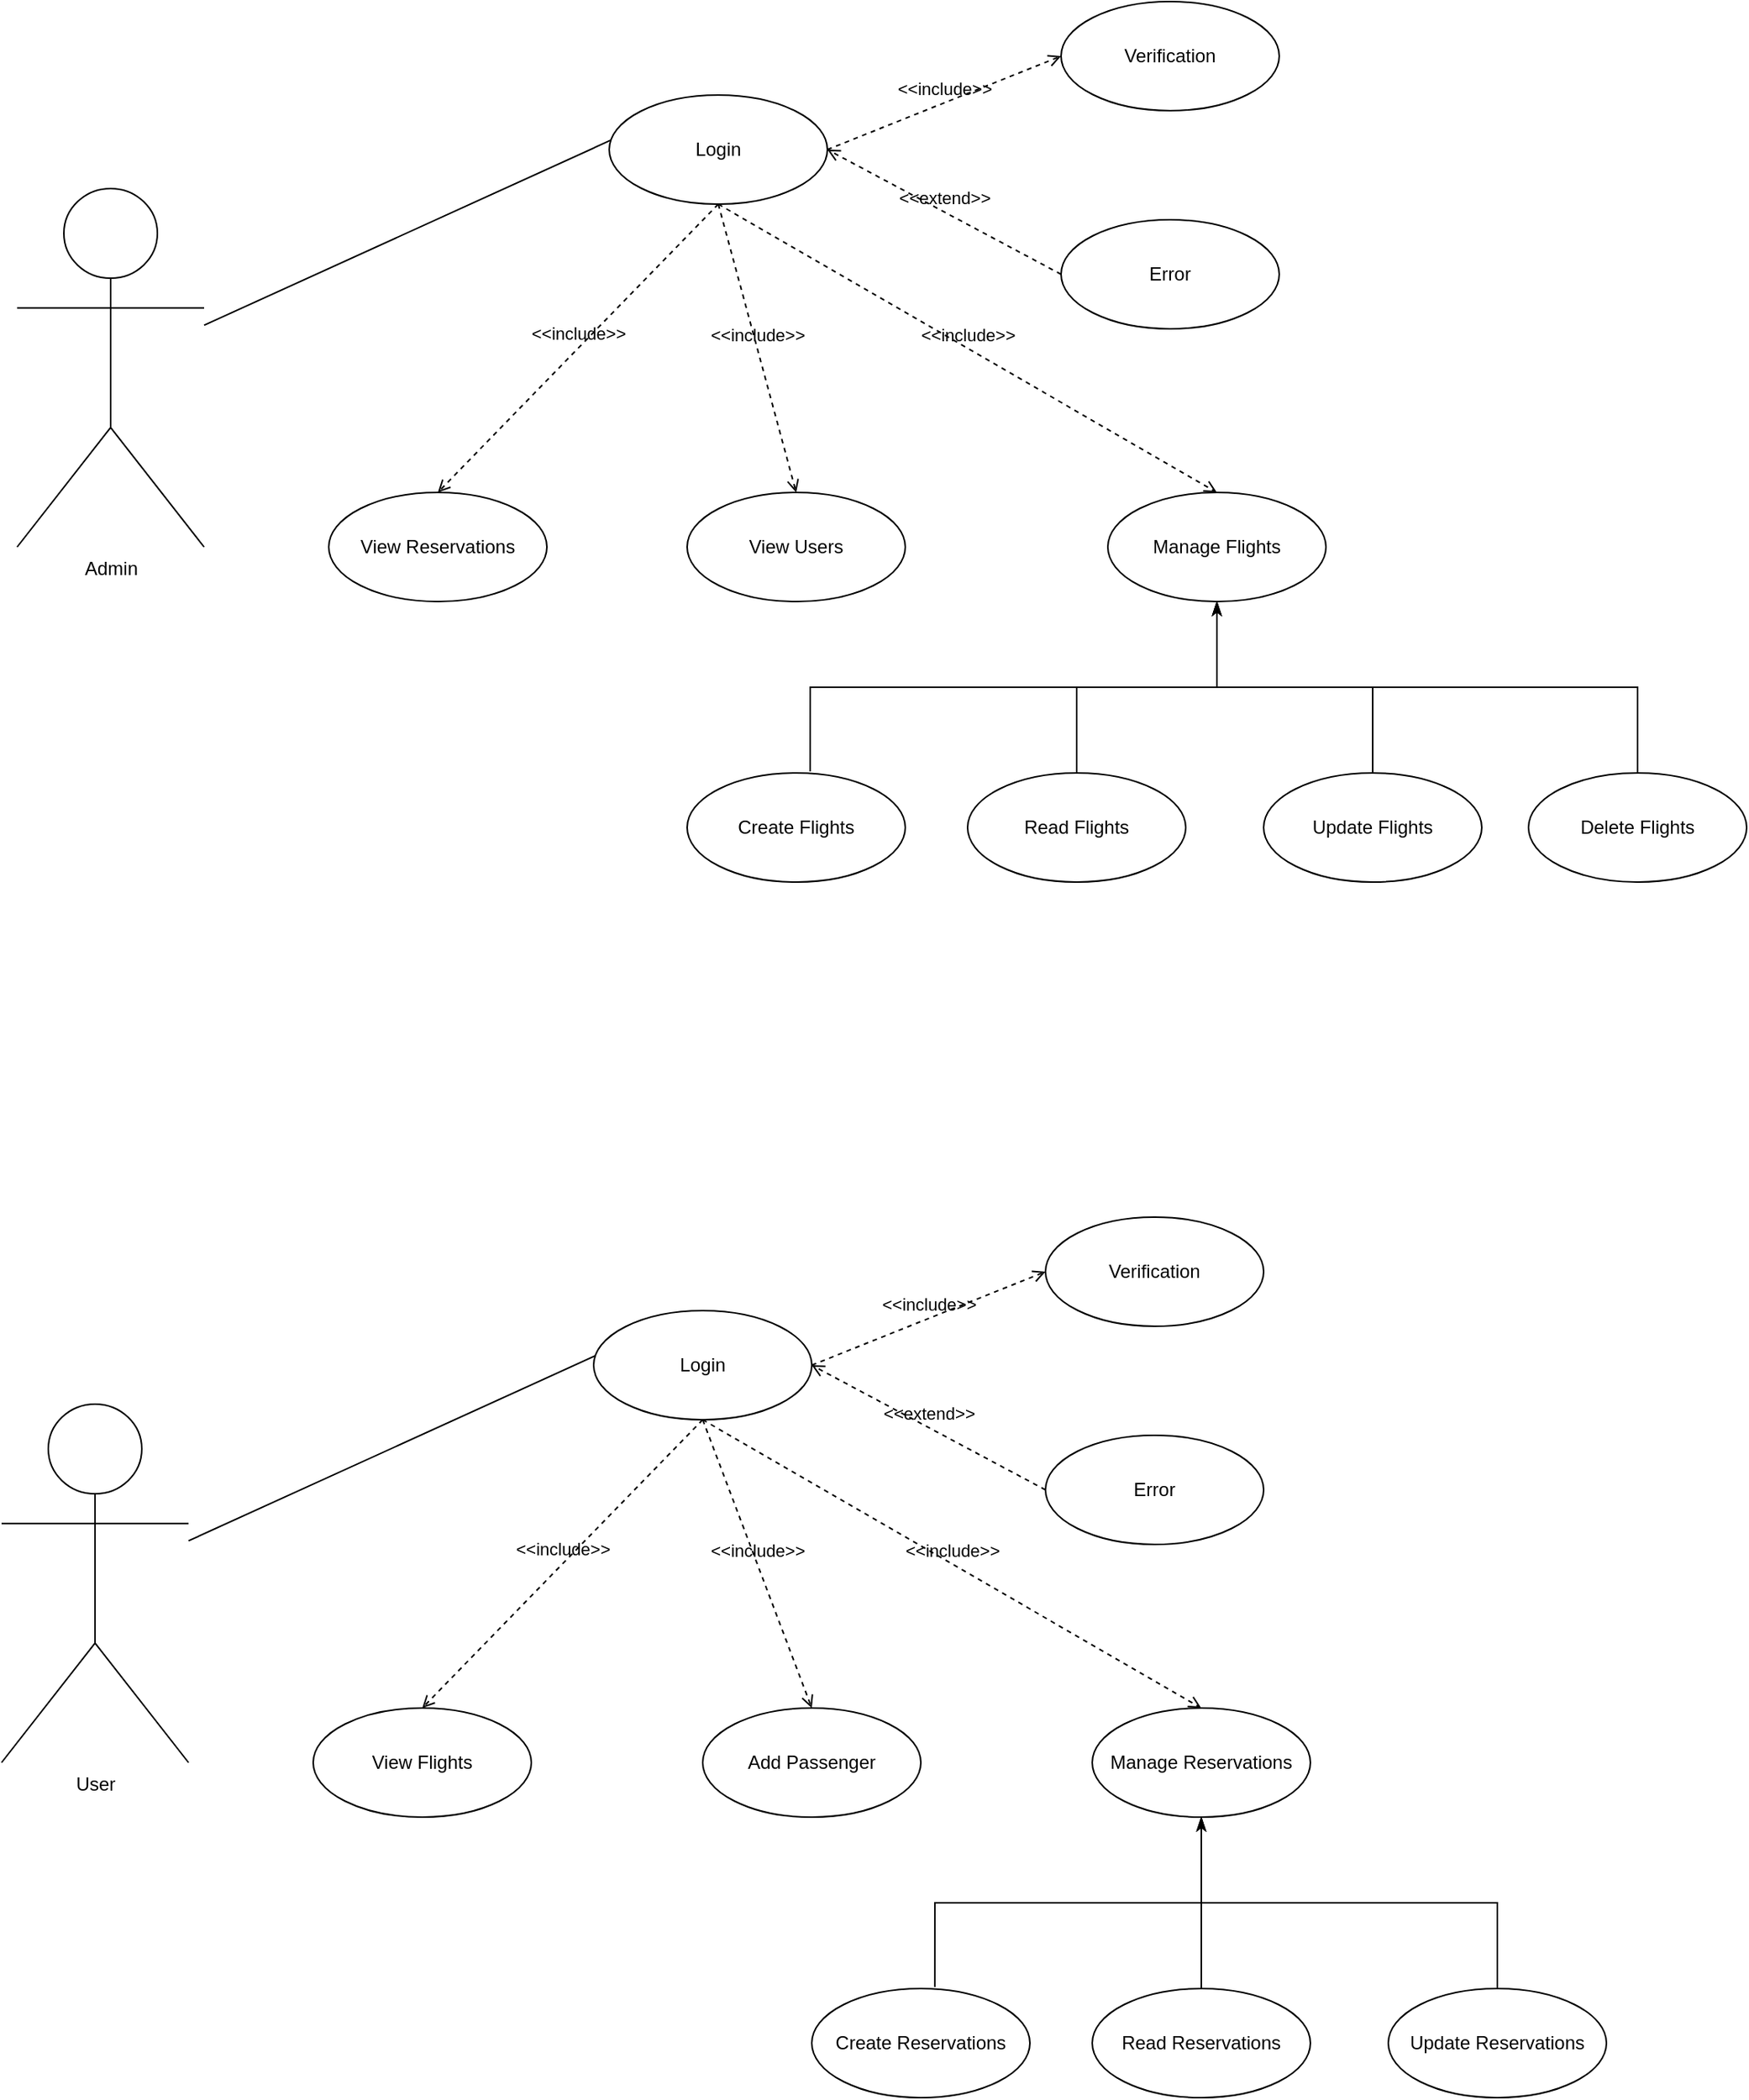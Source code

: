 <mxfile>
    <diagram id="e2Knq5ejBwG0df5FsYgu" name="Use Case">
        <mxGraphModel dx="1971" dy="790" grid="1" gridSize="10" guides="1" tooltips="1" connect="1" arrows="1" fold="1" page="1" pageScale="1" pageWidth="827" pageHeight="1169" math="0" shadow="0">
            <root>
                <mxCell id="5s4d75NhRXf15Bo-to1g-0"/>
                <mxCell id="5s4d75NhRXf15Bo-to1g-1" parent="5s4d75NhRXf15Bo-to1g-0"/>
                <mxCell id="5s4d75NhRXf15Bo-to1g-22" style="rounded=0;orthogonalLoop=1;jettySize=auto;html=1;entryX=0.007;entryY=0.414;entryDx=0;entryDy=0;entryPerimeter=0;startArrow=none;startFill=0;startSize=15;endArrow=none;endFill=0;strokeWidth=1;" parent="5s4d75NhRXf15Bo-to1g-1" source="5s4d75NhRXf15Bo-to1g-2" target="5s4d75NhRXf15Bo-to1g-15" edge="1">
                    <mxGeometry relative="1" as="geometry"/>
                </mxCell>
                <mxCell id="5s4d75NhRXf15Bo-to1g-2" value="Admin" style="shape=umlActor;verticalLabelPosition=bottom;verticalAlign=top;html=1;" parent="5s4d75NhRXf15Bo-to1g-1" vertex="1">
                    <mxGeometry x="-210" y="140" width="120" height="230" as="geometry"/>
                </mxCell>
                <mxCell id="5s4d75NhRXf15Bo-to1g-3" value="Manage Flights" style="ellipse;whiteSpace=wrap;html=1;" parent="5s4d75NhRXf15Bo-to1g-1" vertex="1">
                    <mxGeometry x="490" y="335" width="140" height="70" as="geometry"/>
                </mxCell>
                <mxCell id="5s4d75NhRXf15Bo-to1g-8" style="edgeStyle=orthogonalEdgeStyle;rounded=0;orthogonalLoop=1;jettySize=auto;html=1;startArrow=none;startFill=0;startSize=15;endArrow=classicThin;endFill=1;strokeWidth=1;exitX=0.564;exitY=-0.014;exitDx=0;exitDy=0;exitPerimeter=0;" parent="5s4d75NhRXf15Bo-to1g-1" source="5s4d75NhRXf15Bo-to1g-4" target="5s4d75NhRXf15Bo-to1g-3" edge="1">
                    <mxGeometry relative="1" as="geometry"/>
                </mxCell>
                <mxCell id="5s4d75NhRXf15Bo-to1g-4" value="Create Flights" style="ellipse;whiteSpace=wrap;html=1;" parent="5s4d75NhRXf15Bo-to1g-1" vertex="1">
                    <mxGeometry x="220" y="515" width="140" height="70" as="geometry"/>
                </mxCell>
                <mxCell id="5s4d75NhRXf15Bo-to1g-11" style="edgeStyle=orthogonalEdgeStyle;rounded=0;orthogonalLoop=1;jettySize=auto;html=1;startArrow=none;startFill=0;startSize=15;endArrow=classicThin;endFill=1;strokeWidth=1;" parent="5s4d75NhRXf15Bo-to1g-1" source="5s4d75NhRXf15Bo-to1g-5" target="5s4d75NhRXf15Bo-to1g-3" edge="1">
                    <mxGeometry relative="1" as="geometry"/>
                </mxCell>
                <mxCell id="5s4d75NhRXf15Bo-to1g-5" value="Read Flights" style="ellipse;whiteSpace=wrap;html=1;" parent="5s4d75NhRXf15Bo-to1g-1" vertex="1">
                    <mxGeometry x="400" y="515" width="140" height="70" as="geometry"/>
                </mxCell>
                <mxCell id="5s4d75NhRXf15Bo-to1g-12" style="edgeStyle=orthogonalEdgeStyle;rounded=0;orthogonalLoop=1;jettySize=auto;html=1;startArrow=none;startFill=0;startSize=15;endArrow=classicThin;endFill=1;strokeWidth=1;" parent="5s4d75NhRXf15Bo-to1g-1" source="5s4d75NhRXf15Bo-to1g-6" target="5s4d75NhRXf15Bo-to1g-3" edge="1">
                    <mxGeometry relative="1" as="geometry"/>
                </mxCell>
                <mxCell id="5s4d75NhRXf15Bo-to1g-6" value="Update Flights" style="ellipse;whiteSpace=wrap;html=1;" parent="5s4d75NhRXf15Bo-to1g-1" vertex="1">
                    <mxGeometry x="590" y="515" width="140" height="70" as="geometry"/>
                </mxCell>
                <mxCell id="5s4d75NhRXf15Bo-to1g-13" style="edgeStyle=orthogonalEdgeStyle;rounded=0;orthogonalLoop=1;jettySize=auto;html=1;entryX=0.5;entryY=1;entryDx=0;entryDy=0;startArrow=none;startFill=0;startSize=15;endArrow=classicThin;endFill=1;strokeWidth=1;exitX=0.5;exitY=0;exitDx=0;exitDy=0;" parent="5s4d75NhRXf15Bo-to1g-1" source="5s4d75NhRXf15Bo-to1g-7" target="5s4d75NhRXf15Bo-to1g-3" edge="1">
                    <mxGeometry relative="1" as="geometry"/>
                </mxCell>
                <mxCell id="5s4d75NhRXf15Bo-to1g-7" value="Delete Flights" style="ellipse;whiteSpace=wrap;html=1;" parent="5s4d75NhRXf15Bo-to1g-1" vertex="1">
                    <mxGeometry x="760" y="515" width="140" height="70" as="geometry"/>
                </mxCell>
                <mxCell id="5s4d75NhRXf15Bo-to1g-14" value="View Reservations" style="ellipse;whiteSpace=wrap;html=1;" parent="5s4d75NhRXf15Bo-to1g-1" vertex="1">
                    <mxGeometry x="-10" y="335" width="140" height="70" as="geometry"/>
                </mxCell>
                <mxCell id="5s4d75NhRXf15Bo-to1g-15" value="Login" style="ellipse;whiteSpace=wrap;html=1;" parent="5s4d75NhRXf15Bo-to1g-1" vertex="1">
                    <mxGeometry x="170" y="80" width="140" height="70" as="geometry"/>
                </mxCell>
                <mxCell id="5s4d75NhRXf15Bo-to1g-16" value="Verification" style="ellipse;whiteSpace=wrap;html=1;" parent="5s4d75NhRXf15Bo-to1g-1" vertex="1">
                    <mxGeometry x="460" y="20" width="140" height="70" as="geometry"/>
                </mxCell>
                <mxCell id="5s4d75NhRXf15Bo-to1g-17" value="Error" style="ellipse;whiteSpace=wrap;html=1;" parent="5s4d75NhRXf15Bo-to1g-1" vertex="1">
                    <mxGeometry x="460" y="160" width="140" height="70" as="geometry"/>
                </mxCell>
                <mxCell id="5s4d75NhRXf15Bo-to1g-18" value="&amp;lt;&amp;lt;include&amp;gt;&amp;gt;" style="html=1;verticalAlign=bottom;labelBackgroundColor=none;endArrow=open;endFill=0;dashed=1;strokeWidth=1;exitX=1;exitY=0.5;exitDx=0;exitDy=0;entryX=0;entryY=0.5;entryDx=0;entryDy=0;" parent="5s4d75NhRXf15Bo-to1g-1" source="5s4d75NhRXf15Bo-to1g-15" target="5s4d75NhRXf15Bo-to1g-16" edge="1">
                    <mxGeometry width="160" relative="1" as="geometry">
                        <mxPoint x="220" y="320" as="sourcePoint"/>
                        <mxPoint x="380" y="320" as="targetPoint"/>
                    </mxGeometry>
                </mxCell>
                <mxCell id="5s4d75NhRXf15Bo-to1g-19" value="&amp;lt;&amp;lt;extend&amp;gt;&amp;gt;" style="html=1;verticalAlign=bottom;labelBackgroundColor=none;endArrow=open;endFill=0;dashed=1;strokeWidth=1;entryX=1;entryY=0.5;entryDx=0;entryDy=0;exitX=0;exitY=0.5;exitDx=0;exitDy=0;" parent="5s4d75NhRXf15Bo-to1g-1" source="5s4d75NhRXf15Bo-to1g-17" target="5s4d75NhRXf15Bo-to1g-15" edge="1">
                    <mxGeometry width="160" relative="1" as="geometry">
                        <mxPoint x="210" y="250" as="sourcePoint"/>
                        <mxPoint x="380" y="320" as="targetPoint"/>
                    </mxGeometry>
                </mxCell>
                <mxCell id="5s4d75NhRXf15Bo-to1g-20" value="&amp;lt;&amp;lt;include&amp;gt;&amp;gt;" style="html=1;verticalAlign=bottom;labelBackgroundColor=none;endArrow=open;endFill=0;dashed=1;strokeWidth=1;exitX=0.5;exitY=1;exitDx=0;exitDy=0;entryX=0.5;entryY=0;entryDx=0;entryDy=0;" parent="5s4d75NhRXf15Bo-to1g-1" source="5s4d75NhRXf15Bo-to1g-15" target="5s4d75NhRXf15Bo-to1g-3" edge="1">
                    <mxGeometry width="160" relative="1" as="geometry">
                        <mxPoint x="220" y="320" as="sourcePoint"/>
                        <mxPoint x="380" y="320" as="targetPoint"/>
                    </mxGeometry>
                </mxCell>
                <mxCell id="5s4d75NhRXf15Bo-to1g-21" value="&amp;lt;&amp;lt;include&amp;gt;&amp;gt;" style="html=1;verticalAlign=bottom;labelBackgroundColor=none;endArrow=open;endFill=0;dashed=1;strokeWidth=1;exitX=0.5;exitY=1;exitDx=0;exitDy=0;entryX=0.5;entryY=0;entryDx=0;entryDy=0;" parent="5s4d75NhRXf15Bo-to1g-1" source="5s4d75NhRXf15Bo-to1g-15" target="5s4d75NhRXf15Bo-to1g-14" edge="1">
                    <mxGeometry width="160" relative="1" as="geometry">
                        <mxPoint x="250" y="160" as="sourcePoint"/>
                        <mxPoint x="430" y="330" as="targetPoint"/>
                    </mxGeometry>
                </mxCell>
                <mxCell id="5s4d75NhRXf15Bo-to1g-24" style="rounded=0;orthogonalLoop=1;jettySize=auto;html=1;entryX=0.007;entryY=0.414;entryDx=0;entryDy=0;entryPerimeter=0;startArrow=none;startFill=0;startSize=15;endArrow=none;endFill=0;strokeWidth=1;" parent="5s4d75NhRXf15Bo-to1g-1" source="5s4d75NhRXf15Bo-to1g-25" target="5s4d75NhRXf15Bo-to1g-36" edge="1">
                    <mxGeometry relative="1" as="geometry"/>
                </mxCell>
                <mxCell id="5s4d75NhRXf15Bo-to1g-25" value="User" style="shape=umlActor;verticalLabelPosition=bottom;verticalAlign=top;html=1;" parent="5s4d75NhRXf15Bo-to1g-1" vertex="1">
                    <mxGeometry x="-220" y="920" width="120" height="230" as="geometry"/>
                </mxCell>
                <mxCell id="5s4d75NhRXf15Bo-to1g-26" value="Manage Reservations" style="ellipse;whiteSpace=wrap;html=1;" parent="5s4d75NhRXf15Bo-to1g-1" vertex="1">
                    <mxGeometry x="480" y="1115" width="140" height="70" as="geometry"/>
                </mxCell>
                <mxCell id="5s4d75NhRXf15Bo-to1g-27" style="edgeStyle=orthogonalEdgeStyle;rounded=0;orthogonalLoop=1;jettySize=auto;html=1;startArrow=none;startFill=0;startSize=15;endArrow=classicThin;endFill=1;strokeWidth=1;exitX=0.564;exitY=-0.014;exitDx=0;exitDy=0;exitPerimeter=0;" parent="5s4d75NhRXf15Bo-to1g-1" source="5s4d75NhRXf15Bo-to1g-28" target="5s4d75NhRXf15Bo-to1g-26" edge="1">
                    <mxGeometry relative="1" as="geometry"/>
                </mxCell>
                <mxCell id="5s4d75NhRXf15Bo-to1g-28" value="Create Reservations" style="ellipse;whiteSpace=wrap;html=1;" parent="5s4d75NhRXf15Bo-to1g-1" vertex="1">
                    <mxGeometry x="300" y="1295" width="140" height="70" as="geometry"/>
                </mxCell>
                <mxCell id="5s4d75NhRXf15Bo-to1g-29" style="edgeStyle=orthogonalEdgeStyle;rounded=0;orthogonalLoop=1;jettySize=auto;html=1;startArrow=none;startFill=0;startSize=15;endArrow=classicThin;endFill=1;strokeWidth=1;" parent="5s4d75NhRXf15Bo-to1g-1" source="5s4d75NhRXf15Bo-to1g-30" target="5s4d75NhRXf15Bo-to1g-26" edge="1">
                    <mxGeometry relative="1" as="geometry"/>
                </mxCell>
                <mxCell id="5s4d75NhRXf15Bo-to1g-30" value="Read Reservations" style="ellipse;whiteSpace=wrap;html=1;" parent="5s4d75NhRXf15Bo-to1g-1" vertex="1">
                    <mxGeometry x="480" y="1295" width="140" height="70" as="geometry"/>
                </mxCell>
                <mxCell id="5s4d75NhRXf15Bo-to1g-31" style="edgeStyle=orthogonalEdgeStyle;rounded=0;orthogonalLoop=1;jettySize=auto;html=1;startArrow=none;startFill=0;startSize=15;endArrow=classicThin;endFill=1;strokeWidth=1;exitX=0.5;exitY=0;exitDx=0;exitDy=0;" parent="5s4d75NhRXf15Bo-to1g-1" source="5s4d75NhRXf15Bo-to1g-32" target="5s4d75NhRXf15Bo-to1g-26" edge="1">
                    <mxGeometry relative="1" as="geometry"/>
                </mxCell>
                <mxCell id="5s4d75NhRXf15Bo-to1g-32" value="Update Reservations" style="ellipse;whiteSpace=wrap;html=1;" parent="5s4d75NhRXf15Bo-to1g-1" vertex="1">
                    <mxGeometry x="670" y="1295" width="140" height="70" as="geometry"/>
                </mxCell>
                <mxCell id="5s4d75NhRXf15Bo-to1g-35" value="View Flights" style="ellipse;whiteSpace=wrap;html=1;" parent="5s4d75NhRXf15Bo-to1g-1" vertex="1">
                    <mxGeometry x="-20" y="1115" width="140" height="70" as="geometry"/>
                </mxCell>
                <mxCell id="5s4d75NhRXf15Bo-to1g-36" value="Login" style="ellipse;whiteSpace=wrap;html=1;" parent="5s4d75NhRXf15Bo-to1g-1" vertex="1">
                    <mxGeometry x="160" y="860" width="140" height="70" as="geometry"/>
                </mxCell>
                <mxCell id="5s4d75NhRXf15Bo-to1g-37" value="Verification" style="ellipse;whiteSpace=wrap;html=1;" parent="5s4d75NhRXf15Bo-to1g-1" vertex="1">
                    <mxGeometry x="450" y="800" width="140" height="70" as="geometry"/>
                </mxCell>
                <mxCell id="5s4d75NhRXf15Bo-to1g-38" value="Error" style="ellipse;whiteSpace=wrap;html=1;" parent="5s4d75NhRXf15Bo-to1g-1" vertex="1">
                    <mxGeometry x="450" y="940" width="140" height="70" as="geometry"/>
                </mxCell>
                <mxCell id="5s4d75NhRXf15Bo-to1g-39" value="&amp;lt;&amp;lt;include&amp;gt;&amp;gt;" style="html=1;verticalAlign=bottom;labelBackgroundColor=none;endArrow=open;endFill=0;dashed=1;strokeWidth=1;exitX=1;exitY=0.5;exitDx=0;exitDy=0;entryX=0;entryY=0.5;entryDx=0;entryDy=0;" parent="5s4d75NhRXf15Bo-to1g-1" source="5s4d75NhRXf15Bo-to1g-36" target="5s4d75NhRXf15Bo-to1g-37" edge="1">
                    <mxGeometry width="160" relative="1" as="geometry">
                        <mxPoint x="210" y="1100" as="sourcePoint"/>
                        <mxPoint x="370" y="1100" as="targetPoint"/>
                    </mxGeometry>
                </mxCell>
                <mxCell id="5s4d75NhRXf15Bo-to1g-40" value="&amp;lt;&amp;lt;extend&amp;gt;&amp;gt;" style="html=1;verticalAlign=bottom;labelBackgroundColor=none;endArrow=open;endFill=0;dashed=1;strokeWidth=1;entryX=1;entryY=0.5;entryDx=0;entryDy=0;exitX=0;exitY=0.5;exitDx=0;exitDy=0;" parent="5s4d75NhRXf15Bo-to1g-1" source="5s4d75NhRXf15Bo-to1g-38" target="5s4d75NhRXf15Bo-to1g-36" edge="1">
                    <mxGeometry width="160" relative="1" as="geometry">
                        <mxPoint x="200" y="1030" as="sourcePoint"/>
                        <mxPoint x="370" y="1100" as="targetPoint"/>
                    </mxGeometry>
                </mxCell>
                <mxCell id="5s4d75NhRXf15Bo-to1g-41" value="&amp;lt;&amp;lt;include&amp;gt;&amp;gt;" style="html=1;verticalAlign=bottom;labelBackgroundColor=none;endArrow=open;endFill=0;dashed=1;strokeWidth=1;exitX=0.5;exitY=1;exitDx=0;exitDy=0;entryX=0.5;entryY=0;entryDx=0;entryDy=0;" parent="5s4d75NhRXf15Bo-to1g-1" source="5s4d75NhRXf15Bo-to1g-36" target="5s4d75NhRXf15Bo-to1g-26" edge="1">
                    <mxGeometry width="160" relative="1" as="geometry">
                        <mxPoint x="210" y="1100" as="sourcePoint"/>
                        <mxPoint x="370" y="1100" as="targetPoint"/>
                    </mxGeometry>
                </mxCell>
                <mxCell id="5s4d75NhRXf15Bo-to1g-42" value="&amp;lt;&amp;lt;include&amp;gt;&amp;gt;" style="html=1;verticalAlign=bottom;labelBackgroundColor=none;endArrow=open;endFill=0;dashed=1;strokeWidth=1;exitX=0.5;exitY=1;exitDx=0;exitDy=0;entryX=0.5;entryY=0;entryDx=0;entryDy=0;" parent="5s4d75NhRXf15Bo-to1g-1" source="5s4d75NhRXf15Bo-to1g-36" target="5s4d75NhRXf15Bo-to1g-35" edge="1">
                    <mxGeometry width="160" relative="1" as="geometry">
                        <mxPoint x="240" y="940" as="sourcePoint"/>
                        <mxPoint x="420" y="1110" as="targetPoint"/>
                    </mxGeometry>
                </mxCell>
                <mxCell id="b8l7bMs4pHHTaDUutWJT-0" value="Add Passenger" style="ellipse;whiteSpace=wrap;html=1;" parent="5s4d75NhRXf15Bo-to1g-1" vertex="1">
                    <mxGeometry x="230" y="1115" width="140" height="70" as="geometry"/>
                </mxCell>
                <mxCell id="b8l7bMs4pHHTaDUutWJT-1" value="&amp;lt;&amp;lt;include&amp;gt;&amp;gt;" style="html=1;verticalAlign=bottom;labelBackgroundColor=none;endArrow=open;endFill=0;dashed=1;strokeWidth=1;exitX=0.5;exitY=1;exitDx=0;exitDy=0;entryX=0.5;entryY=0;entryDx=0;entryDy=0;" parent="5s4d75NhRXf15Bo-to1g-1" source="5s4d75NhRXf15Bo-to1g-36" target="b8l7bMs4pHHTaDUutWJT-0" edge="1">
                    <mxGeometry width="160" relative="1" as="geometry">
                        <mxPoint x="260" y="1080" as="sourcePoint"/>
                        <mxPoint x="450" y="1260" as="targetPoint"/>
                    </mxGeometry>
                </mxCell>
                <mxCell id="9W5ihPjkvNhzB4gmiHyk-0" value="View Users" style="ellipse;whiteSpace=wrap;html=1;" parent="5s4d75NhRXf15Bo-to1g-1" vertex="1">
                    <mxGeometry x="220" y="335" width="140" height="70" as="geometry"/>
                </mxCell>
                <mxCell id="9W5ihPjkvNhzB4gmiHyk-1" value="&amp;lt;&amp;lt;include&amp;gt;&amp;gt;" style="html=1;verticalAlign=bottom;labelBackgroundColor=none;endArrow=open;endFill=0;dashed=1;strokeWidth=1;entryX=0.5;entryY=0;entryDx=0;entryDy=0;" parent="5s4d75NhRXf15Bo-to1g-1" target="9W5ihPjkvNhzB4gmiHyk-0" edge="1">
                    <mxGeometry width="160" relative="1" as="geometry">
                        <mxPoint x="240" y="150" as="sourcePoint"/>
                        <mxPoint x="70" y="345" as="targetPoint"/>
                    </mxGeometry>
                </mxCell>
            </root>
        </mxGraphModel>
    </diagram>
</mxfile>